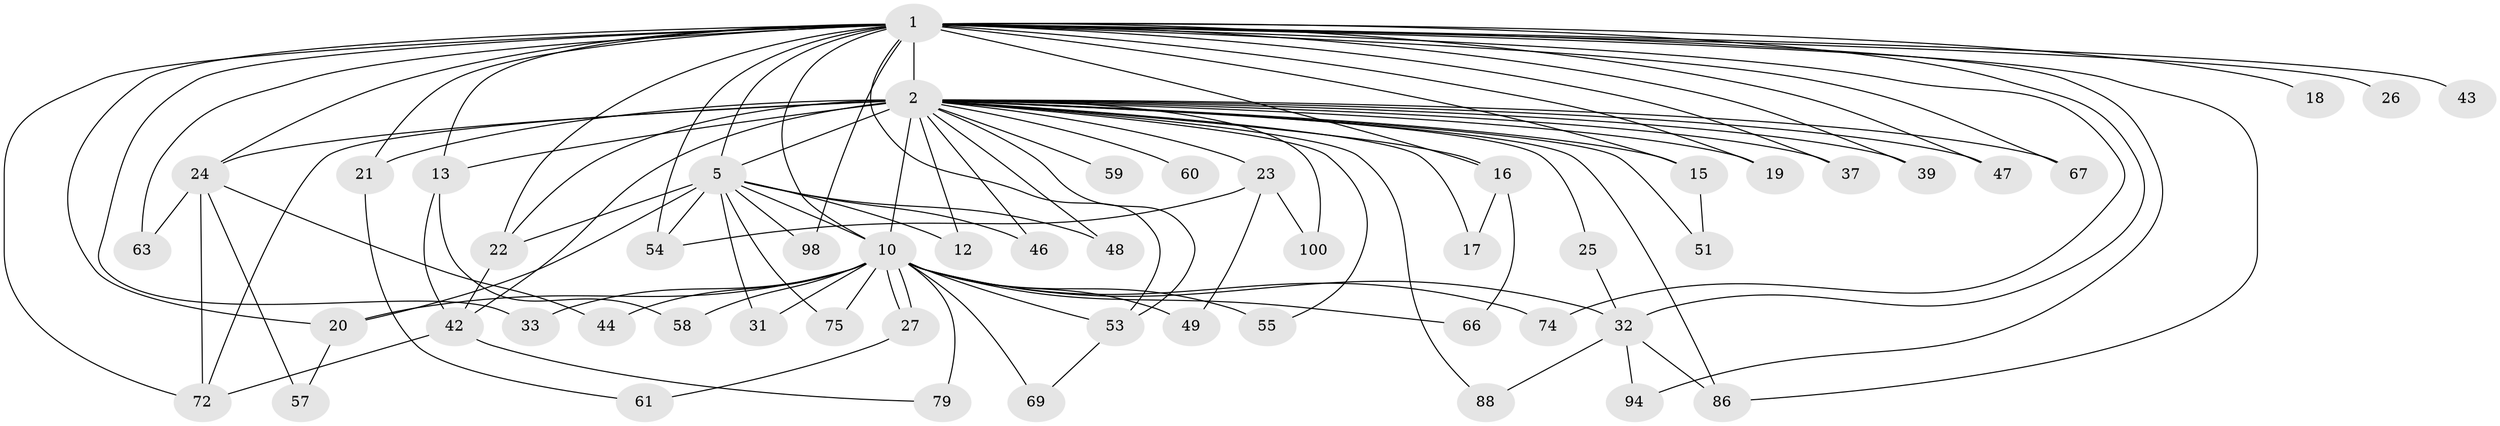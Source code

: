 // original degree distribution, {18: 0.009433962264150943, 21: 0.009433962264150943, 24: 0.009433962264150943, 16: 0.009433962264150943, 19: 0.018867924528301886, 17: 0.009433962264150943, 25: 0.018867924528301886, 31: 0.009433962264150943, 3: 0.16037735849056603, 2: 0.5943396226415094, 6: 0.03773584905660377, 5: 0.04716981132075472, 4: 0.05660377358490566, 9: 0.009433962264150943}
// Generated by graph-tools (version 1.1) at 2025/17/03/04/25 18:17:33]
// undirected, 53 vertices, 106 edges
graph export_dot {
graph [start="1"]
  node [color=gray90,style=filled];
  1 [super="+7+8"];
  2 [super="+4+40+14+65+3+41"];
  5;
  10 [super="+34"];
  12;
  13;
  15 [super="+38"];
  16;
  17;
  18;
  19;
  20 [super="+45"];
  21;
  22 [super="+56+78"];
  23;
  24;
  25;
  26;
  27;
  31;
  32 [super="+35"];
  33;
  37;
  39;
  42;
  43;
  44;
  46;
  47;
  48;
  49;
  51 [super="+52"];
  53 [super="+87+70"];
  54 [super="+97"];
  55 [super="+83"];
  57;
  58;
  59;
  60;
  61;
  63;
  66;
  67;
  69;
  72 [super="+89"];
  74;
  75;
  79;
  86 [super="+91"];
  88;
  94;
  98;
  100;
  1 -- 2 [weight=26];
  1 -- 5 [weight=4];
  1 -- 10 [weight=5];
  1 -- 13 [weight=3];
  1 -- 16 [weight=2];
  1 -- 43 [weight=2];
  1 -- 53 [weight=2];
  1 -- 67;
  1 -- 94;
  1 -- 98;
  1 -- 72;
  1 -- 19;
  1 -- 24;
  1 -- 26 [weight=2];
  1 -- 32;
  1 -- 37;
  1 -- 39;
  1 -- 47;
  1 -- 63;
  1 -- 33 [weight=3];
  1 -- 74;
  1 -- 18;
  1 -- 20;
  1 -- 21;
  1 -- 54;
  1 -- 86;
  1 -- 15;
  1 -- 22;
  2 -- 5 [weight=5];
  2 -- 10 [weight=8];
  2 -- 21;
  2 -- 24;
  2 -- 37;
  2 -- 39;
  2 -- 47;
  2 -- 55;
  2 -- 60 [weight=2];
  2 -- 72;
  2 -- 12;
  2 -- 22 [weight=3];
  2 -- 59;
  2 -- 67;
  2 -- 100;
  2 -- 53;
  2 -- 88;
  2 -- 51 [weight=3];
  2 -- 13;
  2 -- 15 [weight=3];
  2 -- 16;
  2 -- 17;
  2 -- 19;
  2 -- 23;
  2 -- 86;
  2 -- 25;
  2 -- 42 [weight=2];
  2 -- 46;
  2 -- 48;
  5 -- 10;
  5 -- 12;
  5 -- 31;
  5 -- 46;
  5 -- 48;
  5 -- 54;
  5 -- 75;
  5 -- 98;
  5 -- 20;
  5 -- 22;
  10 -- 20;
  10 -- 27;
  10 -- 27;
  10 -- 31;
  10 -- 32;
  10 -- 33;
  10 -- 44;
  10 -- 49;
  10 -- 55 [weight=2];
  10 -- 58;
  10 -- 66;
  10 -- 69;
  10 -- 74;
  10 -- 75;
  10 -- 79;
  10 -- 53;
  13 -- 42;
  13 -- 58;
  15 -- 51;
  16 -- 17;
  16 -- 66;
  20 -- 57;
  21 -- 61;
  22 -- 42;
  23 -- 49;
  23 -- 100;
  23 -- 54;
  24 -- 44;
  24 -- 57;
  24 -- 63;
  24 -- 72;
  25 -- 32;
  27 -- 61;
  32 -- 86;
  32 -- 88;
  32 -- 94;
  42 -- 72;
  42 -- 79;
  53 -- 69;
}
